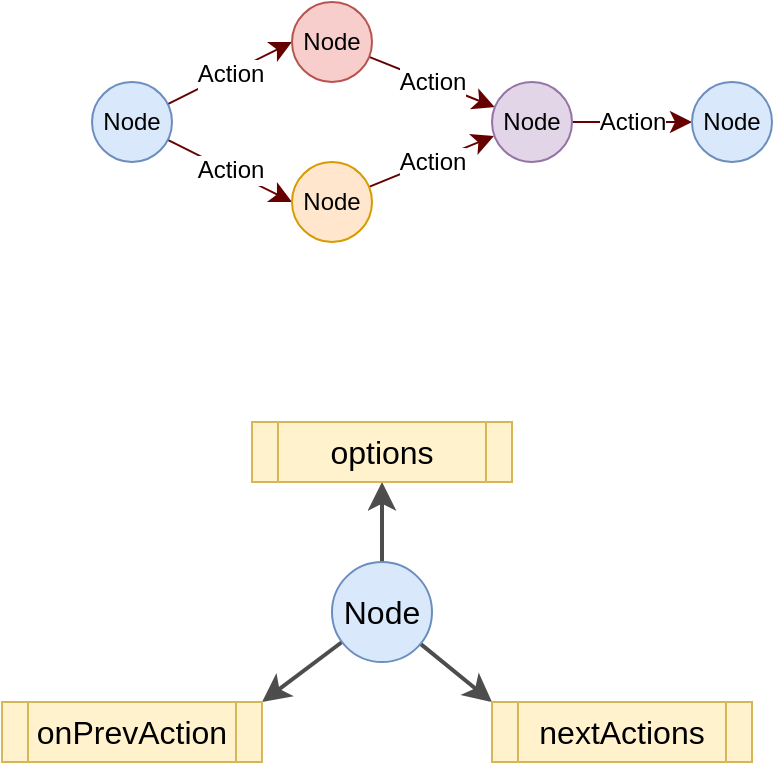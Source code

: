 <mxfile version="21.6.5" type="device">
  <diagram name="Page-1" id="kQM_iNbBMljfF8eU8yB_">
    <mxGraphModel dx="2154" dy="1549" grid="1" gridSize="10" guides="1" tooltips="1" connect="1" arrows="1" fold="1" page="0" pageScale="1" pageWidth="1169" pageHeight="827" math="0" shadow="0">
      <root>
        <mxCell id="0" />
        <mxCell id="1" parent="0" />
        <mxCell id="ASZDekcVzc4aizQ1iL-t-6" value="Action" style="edgeStyle=none;curved=1;rounded=0;orthogonalLoop=1;jettySize=auto;html=1;entryX=0;entryY=0.5;entryDx=0;entryDy=0;fontSize=12;startSize=8;endSize=8;strokeColor=#660000;" parent="1" source="ASZDekcVzc4aizQ1iL-t-1" target="ASZDekcVzc4aizQ1iL-t-2" edge="1">
          <mxGeometry relative="1" as="geometry" />
        </mxCell>
        <mxCell id="ASZDekcVzc4aizQ1iL-t-7" value="Action" style="edgeStyle=none;curved=1;rounded=0;orthogonalLoop=1;jettySize=auto;html=1;entryX=0;entryY=0.5;entryDx=0;entryDy=0;fontSize=12;startSize=8;endSize=8;strokeColor=#660000;" parent="1" source="ASZDekcVzc4aizQ1iL-t-1" target="ASZDekcVzc4aizQ1iL-t-3" edge="1">
          <mxGeometry relative="1" as="geometry" />
        </mxCell>
        <mxCell id="ASZDekcVzc4aizQ1iL-t-1" value="Node" style="ellipse;whiteSpace=wrap;html=1;aspect=fixed;fontSize=12;fillColor=#dae8fc;strokeColor=#6c8ebf;" parent="1" vertex="1">
          <mxGeometry x="-840" y="-640" width="40" height="40" as="geometry" />
        </mxCell>
        <mxCell id="ASZDekcVzc4aizQ1iL-t-8" value="Action" style="edgeStyle=none;curved=1;rounded=0;orthogonalLoop=1;jettySize=auto;html=1;fontSize=12;startSize=8;endSize=8;strokeColor=#660000;" parent="1" source="ASZDekcVzc4aizQ1iL-t-2" target="ASZDekcVzc4aizQ1iL-t-4" edge="1">
          <mxGeometry relative="1" as="geometry" />
        </mxCell>
        <mxCell id="ASZDekcVzc4aizQ1iL-t-2" value="Node" style="ellipse;whiteSpace=wrap;html=1;aspect=fixed;fontSize=12;fillColor=#f8cecc;strokeColor=#b85450;" parent="1" vertex="1">
          <mxGeometry x="-740" y="-680" width="40" height="40" as="geometry" />
        </mxCell>
        <mxCell id="ASZDekcVzc4aizQ1iL-t-9" value="Action" style="edgeStyle=none;curved=1;rounded=0;orthogonalLoop=1;jettySize=auto;html=1;entryX=0.025;entryY=0.675;entryDx=0;entryDy=0;fontSize=12;startSize=8;endSize=8;entryPerimeter=0;strokeColor=#660000;" parent="1" source="ASZDekcVzc4aizQ1iL-t-3" target="ASZDekcVzc4aizQ1iL-t-4" edge="1">
          <mxGeometry relative="1" as="geometry" />
        </mxCell>
        <mxCell id="ASZDekcVzc4aizQ1iL-t-3" value="Node" style="ellipse;whiteSpace=wrap;html=1;aspect=fixed;fontSize=12;fillColor=#ffe6cc;strokeColor=#d79b00;" parent="1" vertex="1">
          <mxGeometry x="-740" y="-600" width="40" height="40" as="geometry" />
        </mxCell>
        <mxCell id="ASZDekcVzc4aizQ1iL-t-10" value="Action" style="edgeStyle=none;curved=1;rounded=0;orthogonalLoop=1;jettySize=auto;html=1;entryX=0;entryY=0.5;entryDx=0;entryDy=0;fontSize=12;startSize=8;endSize=8;strokeColor=#660000;" parent="1" source="ASZDekcVzc4aizQ1iL-t-4" target="ASZDekcVzc4aizQ1iL-t-5" edge="1">
          <mxGeometry relative="1" as="geometry" />
        </mxCell>
        <mxCell id="ASZDekcVzc4aizQ1iL-t-4" value="Node" style="ellipse;whiteSpace=wrap;html=1;aspect=fixed;fontSize=12;fillColor=#e1d5e7;strokeColor=#9673a6;" parent="1" vertex="1">
          <mxGeometry x="-640" y="-640" width="40" height="40" as="geometry" />
        </mxCell>
        <mxCell id="ASZDekcVzc4aizQ1iL-t-5" value="Node" style="ellipse;whiteSpace=wrap;html=1;aspect=fixed;fontSize=12;fillColor=#dae8fc;strokeColor=#6c8ebf;" parent="1" vertex="1">
          <mxGeometry x="-540" y="-640" width="40" height="40" as="geometry" />
        </mxCell>
        <mxCell id="GGPxSnaoCcp2szFE_LYf-6" style="edgeStyle=none;curved=1;rounded=0;orthogonalLoop=1;jettySize=auto;html=1;fontSize=12;startSize=8;endSize=8;strokeWidth=2;strokeColor=#4D4D4D;" edge="1" parent="1" source="GGPxSnaoCcp2szFE_LYf-1" target="GGPxSnaoCcp2szFE_LYf-2">
          <mxGeometry relative="1" as="geometry" />
        </mxCell>
        <mxCell id="GGPxSnaoCcp2szFE_LYf-7" style="edgeStyle=none;curved=1;rounded=0;orthogonalLoop=1;jettySize=auto;html=1;entryX=1;entryY=0;entryDx=0;entryDy=0;fontSize=12;startSize=8;endSize=8;strokeWidth=2;strokeColor=#4D4D4D;" edge="1" parent="1" source="GGPxSnaoCcp2szFE_LYf-1" target="GGPxSnaoCcp2szFE_LYf-4">
          <mxGeometry relative="1" as="geometry" />
        </mxCell>
        <mxCell id="GGPxSnaoCcp2szFE_LYf-8" style="edgeStyle=none;curved=1;rounded=0;orthogonalLoop=1;jettySize=auto;html=1;entryX=0;entryY=0;entryDx=0;entryDy=0;fontSize=12;startSize=8;endSize=8;strokeWidth=2;strokeColor=#4D4D4D;" edge="1" parent="1" source="GGPxSnaoCcp2szFE_LYf-1" target="GGPxSnaoCcp2szFE_LYf-5">
          <mxGeometry relative="1" as="geometry" />
        </mxCell>
        <mxCell id="GGPxSnaoCcp2szFE_LYf-1" value="Node" style="ellipse;whiteSpace=wrap;html=1;aspect=fixed;fontSize=16;fillColor=#dae8fc;strokeColor=#6c8ebf;" vertex="1" parent="1">
          <mxGeometry x="-720" y="-400" width="50" height="50" as="geometry" />
        </mxCell>
        <mxCell id="GGPxSnaoCcp2szFE_LYf-2" value="options" style="shape=process;whiteSpace=wrap;html=1;backgroundOutline=1;fontSize=16;fillColor=#fff2cc;strokeColor=#d6b656;" vertex="1" parent="1">
          <mxGeometry x="-760" y="-470" width="130" height="30" as="geometry" />
        </mxCell>
        <mxCell id="GGPxSnaoCcp2szFE_LYf-4" value="onPrevAction" style="shape=process;whiteSpace=wrap;html=1;backgroundOutline=1;fontSize=16;fillColor=#fff2cc;strokeColor=#d6b656;" vertex="1" parent="1">
          <mxGeometry x="-885" y="-330" width="130" height="30" as="geometry" />
        </mxCell>
        <mxCell id="GGPxSnaoCcp2szFE_LYf-5" value="nextActions" style="shape=process;whiteSpace=wrap;html=1;backgroundOutline=1;fontSize=16;fillColor=#fff2cc;strokeColor=#d6b656;" vertex="1" parent="1">
          <mxGeometry x="-640" y="-330" width="130" height="30" as="geometry" />
        </mxCell>
      </root>
    </mxGraphModel>
  </diagram>
</mxfile>
